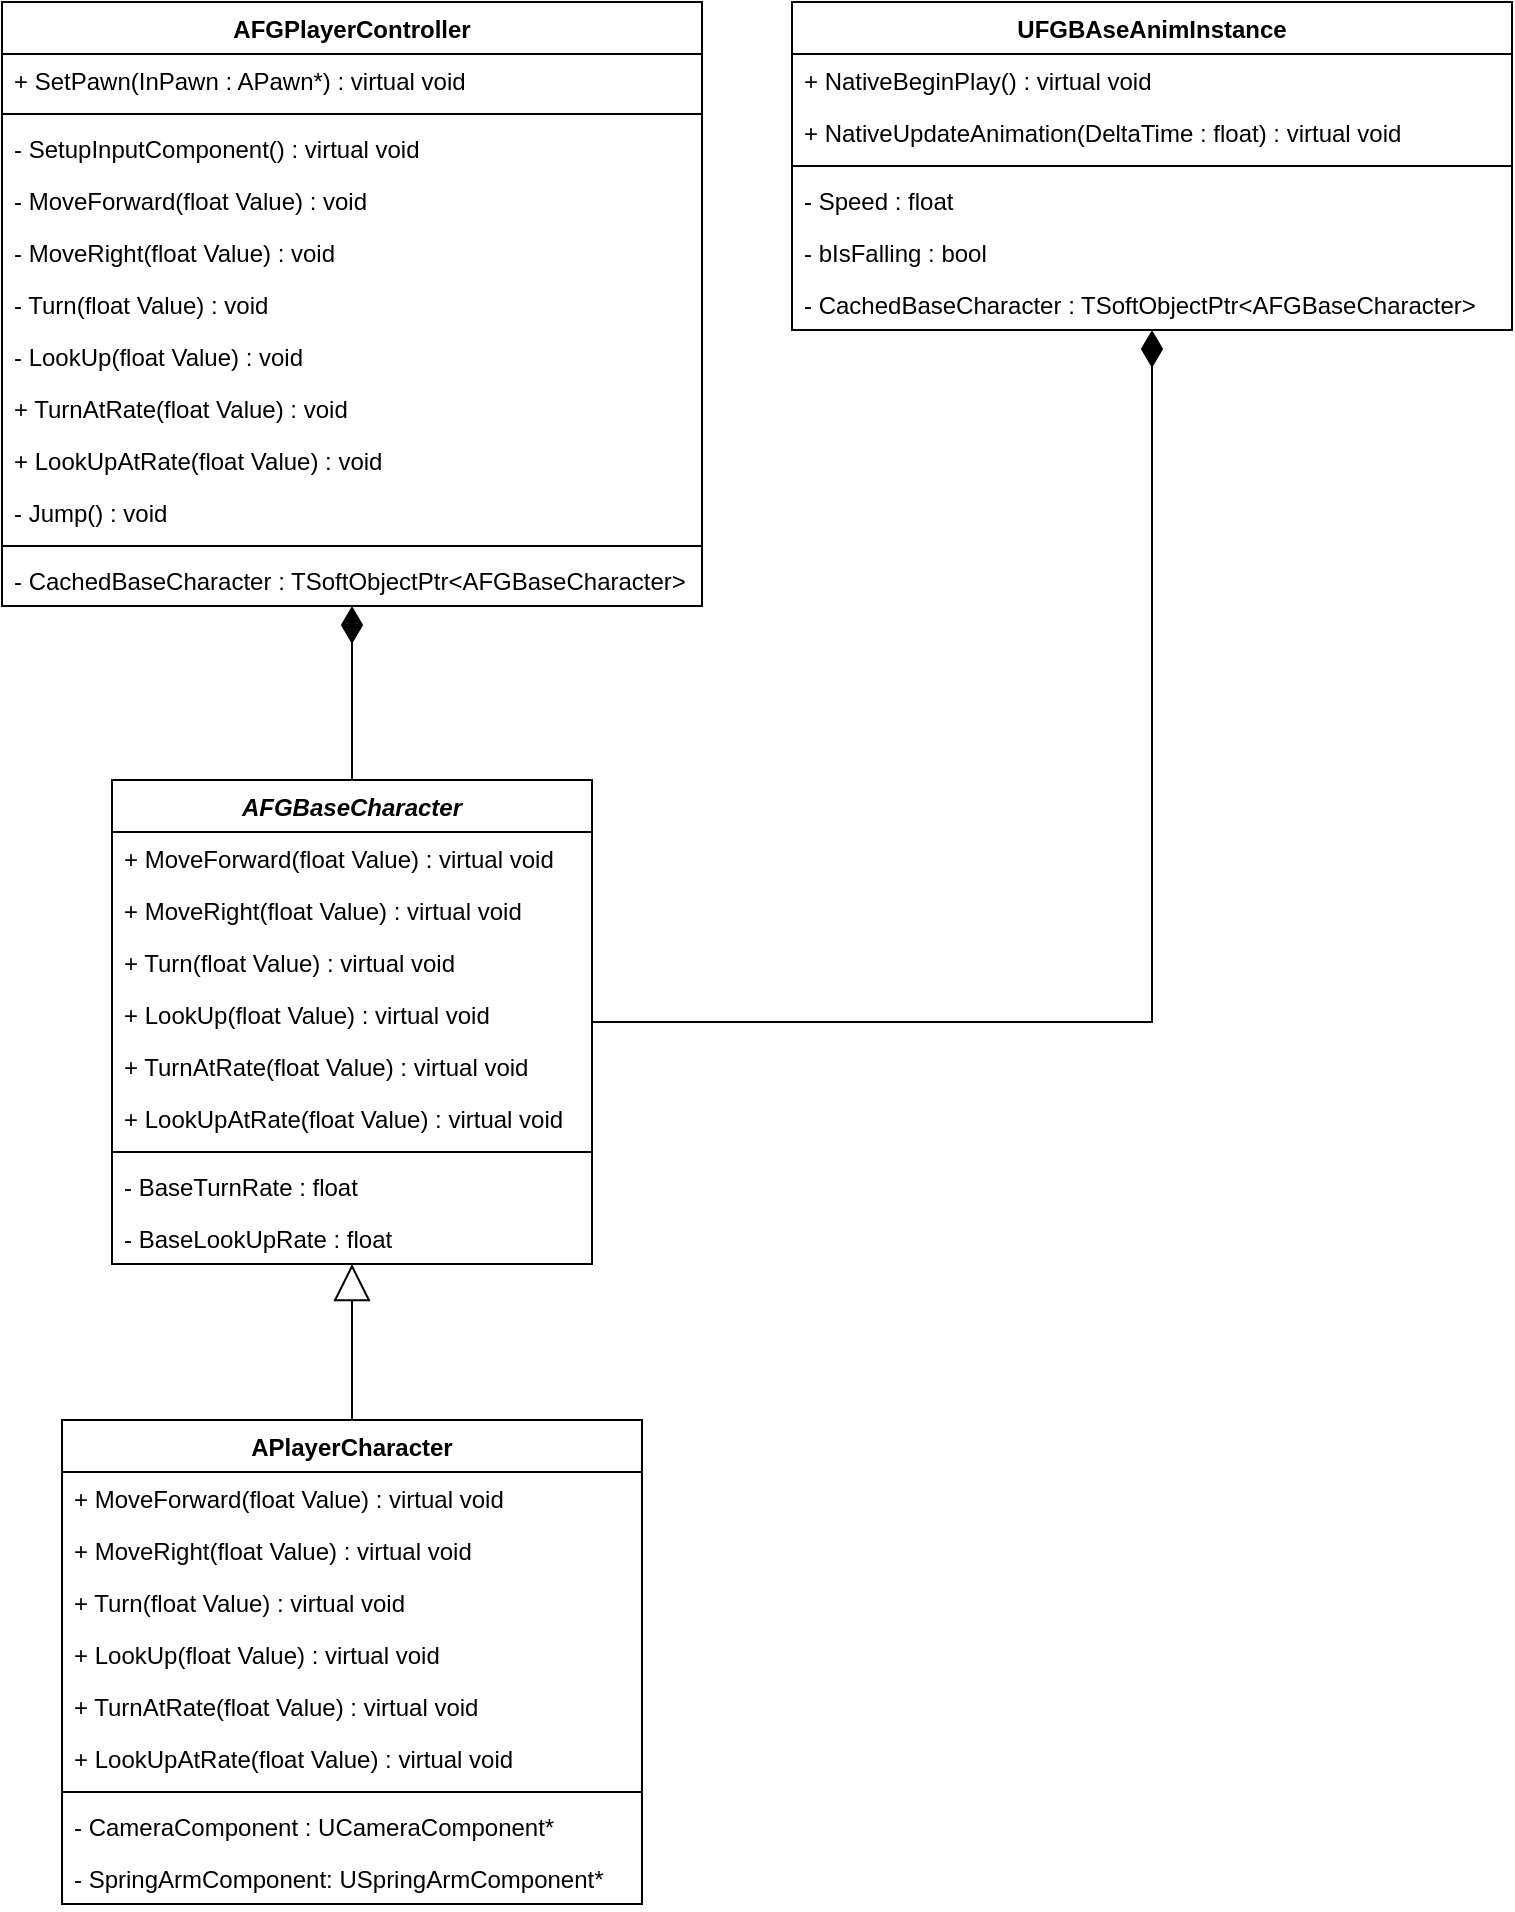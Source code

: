 <mxfile version="24.6.1" type="device">
  <diagram id="C5RBs43oDa-KdzZeNtuy" name="Page-1">
    <mxGraphModel dx="2022" dy="1872" grid="1" gridSize="10" guides="1" tooltips="1" connect="1" arrows="1" fold="1" page="1" pageScale="1" pageWidth="827" pageHeight="1169" math="0" shadow="0">
      <root>
        <mxCell id="WIyWlLk6GJQsqaUBKTNV-0" />
        <mxCell id="WIyWlLk6GJQsqaUBKTNV-1" parent="WIyWlLk6GJQsqaUBKTNV-0" />
        <mxCell id="O23QJbedYlB8VSqCcV3F-19" value="AFGPlayerController" style="swimlane;fontStyle=1;align=center;verticalAlign=top;childLayout=stackLayout;horizontal=1;startSize=26;horizontalStack=0;resizeParent=1;resizeLast=0;collapsible=1;marginBottom=0;rounded=0;shadow=0;strokeWidth=1;" parent="WIyWlLk6GJQsqaUBKTNV-1" vertex="1">
          <mxGeometry x="-615" y="-1019" width="350" height="302" as="geometry">
            <mxRectangle x="340" y="380" width="170" height="26" as="alternateBounds" />
          </mxGeometry>
        </mxCell>
        <mxCell id="O23QJbedYlB8VSqCcV3F-20" value="+ SetPawn(InPawn : APawn*) : virtual void" style="text;align=left;verticalAlign=top;spacingLeft=4;spacingRight=4;overflow=hidden;rotatable=0;points=[[0,0.5],[1,0.5]];portConstraint=eastwest;" parent="O23QJbedYlB8VSqCcV3F-19" vertex="1">
          <mxGeometry y="26" width="350" height="26" as="geometry" />
        </mxCell>
        <mxCell id="O23QJbedYlB8VSqCcV3F-21" value="" style="line;html=1;strokeWidth=1;align=left;verticalAlign=middle;spacingTop=-1;spacingLeft=3;spacingRight=3;rotatable=0;labelPosition=right;points=[];portConstraint=eastwest;" parent="O23QJbedYlB8VSqCcV3F-19" vertex="1">
          <mxGeometry y="52" width="350" height="8" as="geometry" />
        </mxCell>
        <mxCell id="O23QJbedYlB8VSqCcV3F-22" value="- SetupInputComponent() : virtual void" style="text;align=left;verticalAlign=top;spacingLeft=4;spacingRight=4;overflow=hidden;rotatable=0;points=[[0,0.5],[1,0.5]];portConstraint=eastwest;" parent="O23QJbedYlB8VSqCcV3F-19" vertex="1">
          <mxGeometry y="60" width="350" height="26" as="geometry" />
        </mxCell>
        <mxCell id="I9f1AI30V7ZRhHUSQEiz-9" value="- MoveForward(float Value) : void" style="text;align=left;verticalAlign=top;spacingLeft=4;spacingRight=4;overflow=hidden;rotatable=0;points=[[0,0.5],[1,0.5]];portConstraint=eastwest;" parent="O23QJbedYlB8VSqCcV3F-19" vertex="1">
          <mxGeometry y="86" width="350" height="26" as="geometry" />
        </mxCell>
        <mxCell id="I9f1AI30V7ZRhHUSQEiz-11" value="- MoveRight(float Value) : void" style="text;align=left;verticalAlign=top;spacingLeft=4;spacingRight=4;overflow=hidden;rotatable=0;points=[[0,0.5],[1,0.5]];portConstraint=eastwest;" parent="O23QJbedYlB8VSqCcV3F-19" vertex="1">
          <mxGeometry y="112" width="350" height="26" as="geometry" />
        </mxCell>
        <mxCell id="I9f1AI30V7ZRhHUSQEiz-12" value="- Turn(float Value) : void" style="text;align=left;verticalAlign=top;spacingLeft=4;spacingRight=4;overflow=hidden;rotatable=0;points=[[0,0.5],[1,0.5]];portConstraint=eastwest;" parent="O23QJbedYlB8VSqCcV3F-19" vertex="1">
          <mxGeometry y="138" width="350" height="26" as="geometry" />
        </mxCell>
        <mxCell id="I9f1AI30V7ZRhHUSQEiz-13" value="- LookUp(float Value) : void" style="text;align=left;verticalAlign=top;spacingLeft=4;spacingRight=4;overflow=hidden;rotatable=0;points=[[0,0.5],[1,0.5]];portConstraint=eastwest;" parent="O23QJbedYlB8VSqCcV3F-19" vertex="1">
          <mxGeometry y="164" width="350" height="26" as="geometry" />
        </mxCell>
        <mxCell id="tP4DaHQjX76EC5jUh8oO-2" value="+ TurnAtRate(float Value) : void" style="text;align=left;verticalAlign=top;spacingLeft=4;spacingRight=4;overflow=hidden;rotatable=0;points=[[0,0.5],[1,0.5]];portConstraint=eastwest;" vertex="1" parent="O23QJbedYlB8VSqCcV3F-19">
          <mxGeometry y="190" width="350" height="26" as="geometry" />
        </mxCell>
        <mxCell id="tP4DaHQjX76EC5jUh8oO-3" value="+ LookUpAtRate(float Value) : void" style="text;align=left;verticalAlign=top;spacingLeft=4;spacingRight=4;overflow=hidden;rotatable=0;points=[[0,0.5],[1,0.5]];portConstraint=eastwest;" vertex="1" parent="O23QJbedYlB8VSqCcV3F-19">
          <mxGeometry y="216" width="350" height="26" as="geometry" />
        </mxCell>
        <mxCell id="I9f1AI30V7ZRhHUSQEiz-10" value="- Jump() : void" style="text;align=left;verticalAlign=top;spacingLeft=4;spacingRight=4;overflow=hidden;rotatable=0;points=[[0,0.5],[1,0.5]];portConstraint=eastwest;" parent="O23QJbedYlB8VSqCcV3F-19" vertex="1">
          <mxGeometry y="242" width="350" height="26" as="geometry" />
        </mxCell>
        <mxCell id="I9f1AI30V7ZRhHUSQEiz-18" value="" style="line;html=1;strokeWidth=1;align=left;verticalAlign=middle;spacingTop=-1;spacingLeft=3;spacingRight=3;rotatable=0;labelPosition=right;points=[];portConstraint=eastwest;" parent="O23QJbedYlB8VSqCcV3F-19" vertex="1">
          <mxGeometry y="268" width="350" height="8" as="geometry" />
        </mxCell>
        <mxCell id="I9f1AI30V7ZRhHUSQEiz-19" value="- CachedBaseCharacter : TSoftObjectPtr&lt;AFGBaseCharacter&gt;" style="text;align=left;verticalAlign=top;spacingLeft=4;spacingRight=4;overflow=hidden;rotatable=0;points=[[0,0.5],[1,0.5]];portConstraint=eastwest;" parent="O23QJbedYlB8VSqCcV3F-19" vertex="1">
          <mxGeometry y="276" width="350" height="26" as="geometry" />
        </mxCell>
        <mxCell id="O23QJbedYlB8VSqCcV3F-46" style="edgeStyle=orthogonalEdgeStyle;rounded=0;orthogonalLoop=1;jettySize=auto;html=1;entryX=0.5;entryY=1;entryDx=0;entryDy=0;endArrow=diamondThin;endFill=1;startSize=9;endSize=16;" parent="WIyWlLk6GJQsqaUBKTNV-1" source="O23QJbedYlB8VSqCcV3F-32" target="O23QJbedYlB8VSqCcV3F-19" edge="1">
          <mxGeometry relative="1" as="geometry" />
        </mxCell>
        <mxCell id="I9f1AI30V7ZRhHUSQEiz-28" style="edgeStyle=orthogonalEdgeStyle;rounded=0;orthogonalLoop=1;jettySize=auto;html=1;endArrow=diamondThin;endFill=1;startSize=9;endSize=16;" parent="WIyWlLk6GJQsqaUBKTNV-1" source="O23QJbedYlB8VSqCcV3F-32" target="I9f1AI30V7ZRhHUSQEiz-4" edge="1">
          <mxGeometry relative="1" as="geometry" />
        </mxCell>
        <mxCell id="O23QJbedYlB8VSqCcV3F-32" value="AFGBaseCharacter" style="swimlane;fontStyle=3;align=center;verticalAlign=top;childLayout=stackLayout;horizontal=1;startSize=26;horizontalStack=0;resizeParent=1;resizeLast=0;collapsible=1;marginBottom=0;rounded=0;shadow=0;strokeWidth=1;" parent="WIyWlLk6GJQsqaUBKTNV-1" vertex="1">
          <mxGeometry x="-560" y="-630" width="240" height="242" as="geometry">
            <mxRectangle x="340" y="380" width="170" height="26" as="alternateBounds" />
          </mxGeometry>
        </mxCell>
        <mxCell id="I9f1AI30V7ZRhHUSQEiz-14" value="+ MoveForward(float Value) : virtual void" style="text;align=left;verticalAlign=top;spacingLeft=4;spacingRight=4;overflow=hidden;rotatable=0;points=[[0,0.5],[1,0.5]];portConstraint=eastwest;" parent="O23QJbedYlB8VSqCcV3F-32" vertex="1">
          <mxGeometry y="26" width="240" height="26" as="geometry" />
        </mxCell>
        <mxCell id="I9f1AI30V7ZRhHUSQEiz-15" value="+ MoveRight(float Value) : virtual void" style="text;align=left;verticalAlign=top;spacingLeft=4;spacingRight=4;overflow=hidden;rotatable=0;points=[[0,0.5],[1,0.5]];portConstraint=eastwest;" parent="O23QJbedYlB8VSqCcV3F-32" vertex="1">
          <mxGeometry y="52" width="240" height="26" as="geometry" />
        </mxCell>
        <mxCell id="I9f1AI30V7ZRhHUSQEiz-16" value="+ Turn(float Value) : virtual void" style="text;align=left;verticalAlign=top;spacingLeft=4;spacingRight=4;overflow=hidden;rotatable=0;points=[[0,0.5],[1,0.5]];portConstraint=eastwest;" parent="O23QJbedYlB8VSqCcV3F-32" vertex="1">
          <mxGeometry y="78" width="240" height="26" as="geometry" />
        </mxCell>
        <mxCell id="I9f1AI30V7ZRhHUSQEiz-17" value="+ LookUp(float Value) : virtual void" style="text;align=left;verticalAlign=top;spacingLeft=4;spacingRight=4;overflow=hidden;rotatable=0;points=[[0,0.5],[1,0.5]];portConstraint=eastwest;" parent="O23QJbedYlB8VSqCcV3F-32" vertex="1">
          <mxGeometry y="104" width="240" height="26" as="geometry" />
        </mxCell>
        <mxCell id="I9f1AI30V7ZRhHUSQEiz-33" value="+ TurnAtRate(float Value) : virtual void" style="text;align=left;verticalAlign=top;spacingLeft=4;spacingRight=4;overflow=hidden;rotatable=0;points=[[0,0.5],[1,0.5]];portConstraint=eastwest;" parent="O23QJbedYlB8VSqCcV3F-32" vertex="1">
          <mxGeometry y="130" width="240" height="26" as="geometry" />
        </mxCell>
        <mxCell id="I9f1AI30V7ZRhHUSQEiz-34" value="+ LookUpAtRate(float Value) : virtual void" style="text;align=left;verticalAlign=top;spacingLeft=4;spacingRight=4;overflow=hidden;rotatable=0;points=[[0,0.5],[1,0.5]];portConstraint=eastwest;" parent="O23QJbedYlB8VSqCcV3F-32" vertex="1">
          <mxGeometry y="156" width="240" height="26" as="geometry" />
        </mxCell>
        <mxCell id="I9f1AI30V7ZRhHUSQEiz-31" value="" style="line;html=1;strokeWidth=1;align=left;verticalAlign=middle;spacingTop=-1;spacingLeft=3;spacingRight=3;rotatable=0;labelPosition=right;points=[];portConstraint=eastwest;" parent="O23QJbedYlB8VSqCcV3F-32" vertex="1">
          <mxGeometry y="182" width="240" height="8" as="geometry" />
        </mxCell>
        <mxCell id="I9f1AI30V7ZRhHUSQEiz-32" value="- BaseTurnRate : float" style="text;align=left;verticalAlign=top;spacingLeft=4;spacingRight=4;overflow=hidden;rotatable=0;points=[[0,0.5],[1,0.5]];portConstraint=eastwest;" parent="O23QJbedYlB8VSqCcV3F-32" vertex="1">
          <mxGeometry y="190" width="240" height="26" as="geometry" />
        </mxCell>
        <mxCell id="I9f1AI30V7ZRhHUSQEiz-35" value="- BaseLookUpRate : float" style="text;align=left;verticalAlign=top;spacingLeft=4;spacingRight=4;overflow=hidden;rotatable=0;points=[[0,0.5],[1,0.5]];portConstraint=eastwest;" parent="O23QJbedYlB8VSqCcV3F-32" vertex="1">
          <mxGeometry y="216" width="240" height="26" as="geometry" />
        </mxCell>
        <mxCell id="I9f1AI30V7ZRhHUSQEiz-8" style="edgeStyle=orthogonalEdgeStyle;rounded=0;orthogonalLoop=1;jettySize=auto;html=1;endArrow=block;endFill=0;startSize=7;endSize=16;" parent="WIyWlLk6GJQsqaUBKTNV-1" source="I9f1AI30V7ZRhHUSQEiz-0" target="O23QJbedYlB8VSqCcV3F-32" edge="1">
          <mxGeometry relative="1" as="geometry" />
        </mxCell>
        <mxCell id="I9f1AI30V7ZRhHUSQEiz-0" value="APlayerCharacter" style="swimlane;fontStyle=1;align=center;verticalAlign=top;childLayout=stackLayout;horizontal=1;startSize=26;horizontalStack=0;resizeParent=1;resizeLast=0;collapsible=1;marginBottom=0;rounded=0;shadow=0;strokeWidth=1;" parent="WIyWlLk6GJQsqaUBKTNV-1" vertex="1">
          <mxGeometry x="-585" y="-310" width="290" height="242" as="geometry">
            <mxRectangle x="340" y="380" width="170" height="26" as="alternateBounds" />
          </mxGeometry>
        </mxCell>
        <mxCell id="I9f1AI30V7ZRhHUSQEiz-20" value="+ MoveForward(float Value) : virtual void" style="text;align=left;verticalAlign=top;spacingLeft=4;spacingRight=4;overflow=hidden;rotatable=0;points=[[0,0.5],[1,0.5]];portConstraint=eastwest;" parent="I9f1AI30V7ZRhHUSQEiz-0" vertex="1">
          <mxGeometry y="26" width="290" height="26" as="geometry" />
        </mxCell>
        <mxCell id="I9f1AI30V7ZRhHUSQEiz-21" value="+ MoveRight(float Value) : virtual void" style="text;align=left;verticalAlign=top;spacingLeft=4;spacingRight=4;overflow=hidden;rotatable=0;points=[[0,0.5],[1,0.5]];portConstraint=eastwest;" parent="I9f1AI30V7ZRhHUSQEiz-0" vertex="1">
          <mxGeometry y="52" width="290" height="26" as="geometry" />
        </mxCell>
        <mxCell id="I9f1AI30V7ZRhHUSQEiz-22" value="+ Turn(float Value) : virtual void" style="text;align=left;verticalAlign=top;spacingLeft=4;spacingRight=4;overflow=hidden;rotatable=0;points=[[0,0.5],[1,0.5]];portConstraint=eastwest;" parent="I9f1AI30V7ZRhHUSQEiz-0" vertex="1">
          <mxGeometry y="78" width="290" height="26" as="geometry" />
        </mxCell>
        <mxCell id="I9f1AI30V7ZRhHUSQEiz-23" value="+ LookUp(float Value) : virtual void" style="text;align=left;verticalAlign=top;spacingLeft=4;spacingRight=4;overflow=hidden;rotatable=0;points=[[0,0.5],[1,0.5]];portConstraint=eastwest;" parent="I9f1AI30V7ZRhHUSQEiz-0" vertex="1">
          <mxGeometry y="104" width="290" height="26" as="geometry" />
        </mxCell>
        <mxCell id="tP4DaHQjX76EC5jUh8oO-0" value="+ TurnAtRate(float Value) : virtual void" style="text;align=left;verticalAlign=top;spacingLeft=4;spacingRight=4;overflow=hidden;rotatable=0;points=[[0,0.5],[1,0.5]];portConstraint=eastwest;" vertex="1" parent="I9f1AI30V7ZRhHUSQEiz-0">
          <mxGeometry y="130" width="290" height="26" as="geometry" />
        </mxCell>
        <mxCell id="tP4DaHQjX76EC5jUh8oO-1" value="+ LookUpAtRate(float Value) : virtual void" style="text;align=left;verticalAlign=top;spacingLeft=4;spacingRight=4;overflow=hidden;rotatable=0;points=[[0,0.5],[1,0.5]];portConstraint=eastwest;" vertex="1" parent="I9f1AI30V7ZRhHUSQEiz-0">
          <mxGeometry y="156" width="290" height="26" as="geometry" />
        </mxCell>
        <mxCell id="I9f1AI30V7ZRhHUSQEiz-24" value="" style="line;html=1;strokeWidth=1;align=left;verticalAlign=middle;spacingTop=-1;spacingLeft=3;spacingRight=3;rotatable=0;labelPosition=right;points=[];portConstraint=eastwest;" parent="I9f1AI30V7ZRhHUSQEiz-0" vertex="1">
          <mxGeometry y="182" width="290" height="8" as="geometry" />
        </mxCell>
        <mxCell id="I9f1AI30V7ZRhHUSQEiz-25" value="- CameraComponent : UCameraComponent*" style="text;align=left;verticalAlign=top;spacingLeft=4;spacingRight=4;overflow=hidden;rotatable=0;points=[[0,0.5],[1,0.5]];portConstraint=eastwest;" parent="I9f1AI30V7ZRhHUSQEiz-0" vertex="1">
          <mxGeometry y="190" width="290" height="26" as="geometry" />
        </mxCell>
        <mxCell id="I9f1AI30V7ZRhHUSQEiz-26" value="- SpringArmComponent: USpringArmComponent*" style="text;align=left;verticalAlign=top;spacingLeft=4;spacingRight=4;overflow=hidden;rotatable=0;points=[[0,0.5],[1,0.5]];portConstraint=eastwest;" parent="I9f1AI30V7ZRhHUSQEiz-0" vertex="1">
          <mxGeometry y="216" width="290" height="26" as="geometry" />
        </mxCell>
        <mxCell id="I9f1AI30V7ZRhHUSQEiz-4" value="UFGBAseAnimInstance" style="swimlane;fontStyle=1;align=center;verticalAlign=top;childLayout=stackLayout;horizontal=1;startSize=26;horizontalStack=0;resizeParent=1;resizeLast=0;collapsible=1;marginBottom=0;rounded=0;shadow=0;strokeWidth=1;" parent="WIyWlLk6GJQsqaUBKTNV-1" vertex="1">
          <mxGeometry x="-220" y="-1019" width="360" height="164" as="geometry">
            <mxRectangle x="340" y="380" width="170" height="26" as="alternateBounds" />
          </mxGeometry>
        </mxCell>
        <mxCell id="I9f1AI30V7ZRhHUSQEiz-5" value="+ NativeBeginPlay() : virtual void" style="text;align=left;verticalAlign=top;spacingLeft=4;spacingRight=4;overflow=hidden;rotatable=0;points=[[0,0.5],[1,0.5]];portConstraint=eastwest;" parent="I9f1AI30V7ZRhHUSQEiz-4" vertex="1">
          <mxGeometry y="26" width="360" height="26" as="geometry" />
        </mxCell>
        <mxCell id="I9f1AI30V7ZRhHUSQEiz-30" value="+ NativeUpdateAnimation(DeltaTime : float) : virtual void" style="text;align=left;verticalAlign=top;spacingLeft=4;spacingRight=4;overflow=hidden;rotatable=0;points=[[0,0.5],[1,0.5]];portConstraint=eastwest;" parent="I9f1AI30V7ZRhHUSQEiz-4" vertex="1">
          <mxGeometry y="52" width="360" height="26" as="geometry" />
        </mxCell>
        <mxCell id="I9f1AI30V7ZRhHUSQEiz-6" value="" style="line;html=1;strokeWidth=1;align=left;verticalAlign=middle;spacingTop=-1;spacingLeft=3;spacingRight=3;rotatable=0;labelPosition=right;points=[];portConstraint=eastwest;" parent="I9f1AI30V7ZRhHUSQEiz-4" vertex="1">
          <mxGeometry y="78" width="360" height="8" as="geometry" />
        </mxCell>
        <mxCell id="I9f1AI30V7ZRhHUSQEiz-7" value="- Speed : float" style="text;align=left;verticalAlign=top;spacingLeft=4;spacingRight=4;overflow=hidden;rotatable=0;points=[[0,0.5],[1,0.5]];portConstraint=eastwest;" parent="I9f1AI30V7ZRhHUSQEiz-4" vertex="1">
          <mxGeometry y="86" width="360" height="26" as="geometry" />
        </mxCell>
        <mxCell id="I9f1AI30V7ZRhHUSQEiz-27" value="- bIsFalling : bool" style="text;align=left;verticalAlign=top;spacingLeft=4;spacingRight=4;overflow=hidden;rotatable=0;points=[[0,0.5],[1,0.5]];portConstraint=eastwest;" parent="I9f1AI30V7ZRhHUSQEiz-4" vertex="1">
          <mxGeometry y="112" width="360" height="26" as="geometry" />
        </mxCell>
        <mxCell id="I9f1AI30V7ZRhHUSQEiz-29" value="- CachedBaseCharacter : TSoftObjectPtr&lt;AFGBaseCharacter&gt;" style="text;align=left;verticalAlign=top;spacingLeft=4;spacingRight=4;overflow=hidden;rotatable=0;points=[[0,0.5],[1,0.5]];portConstraint=eastwest;" parent="I9f1AI30V7ZRhHUSQEiz-4" vertex="1">
          <mxGeometry y="138" width="360" height="26" as="geometry" />
        </mxCell>
      </root>
    </mxGraphModel>
  </diagram>
</mxfile>
